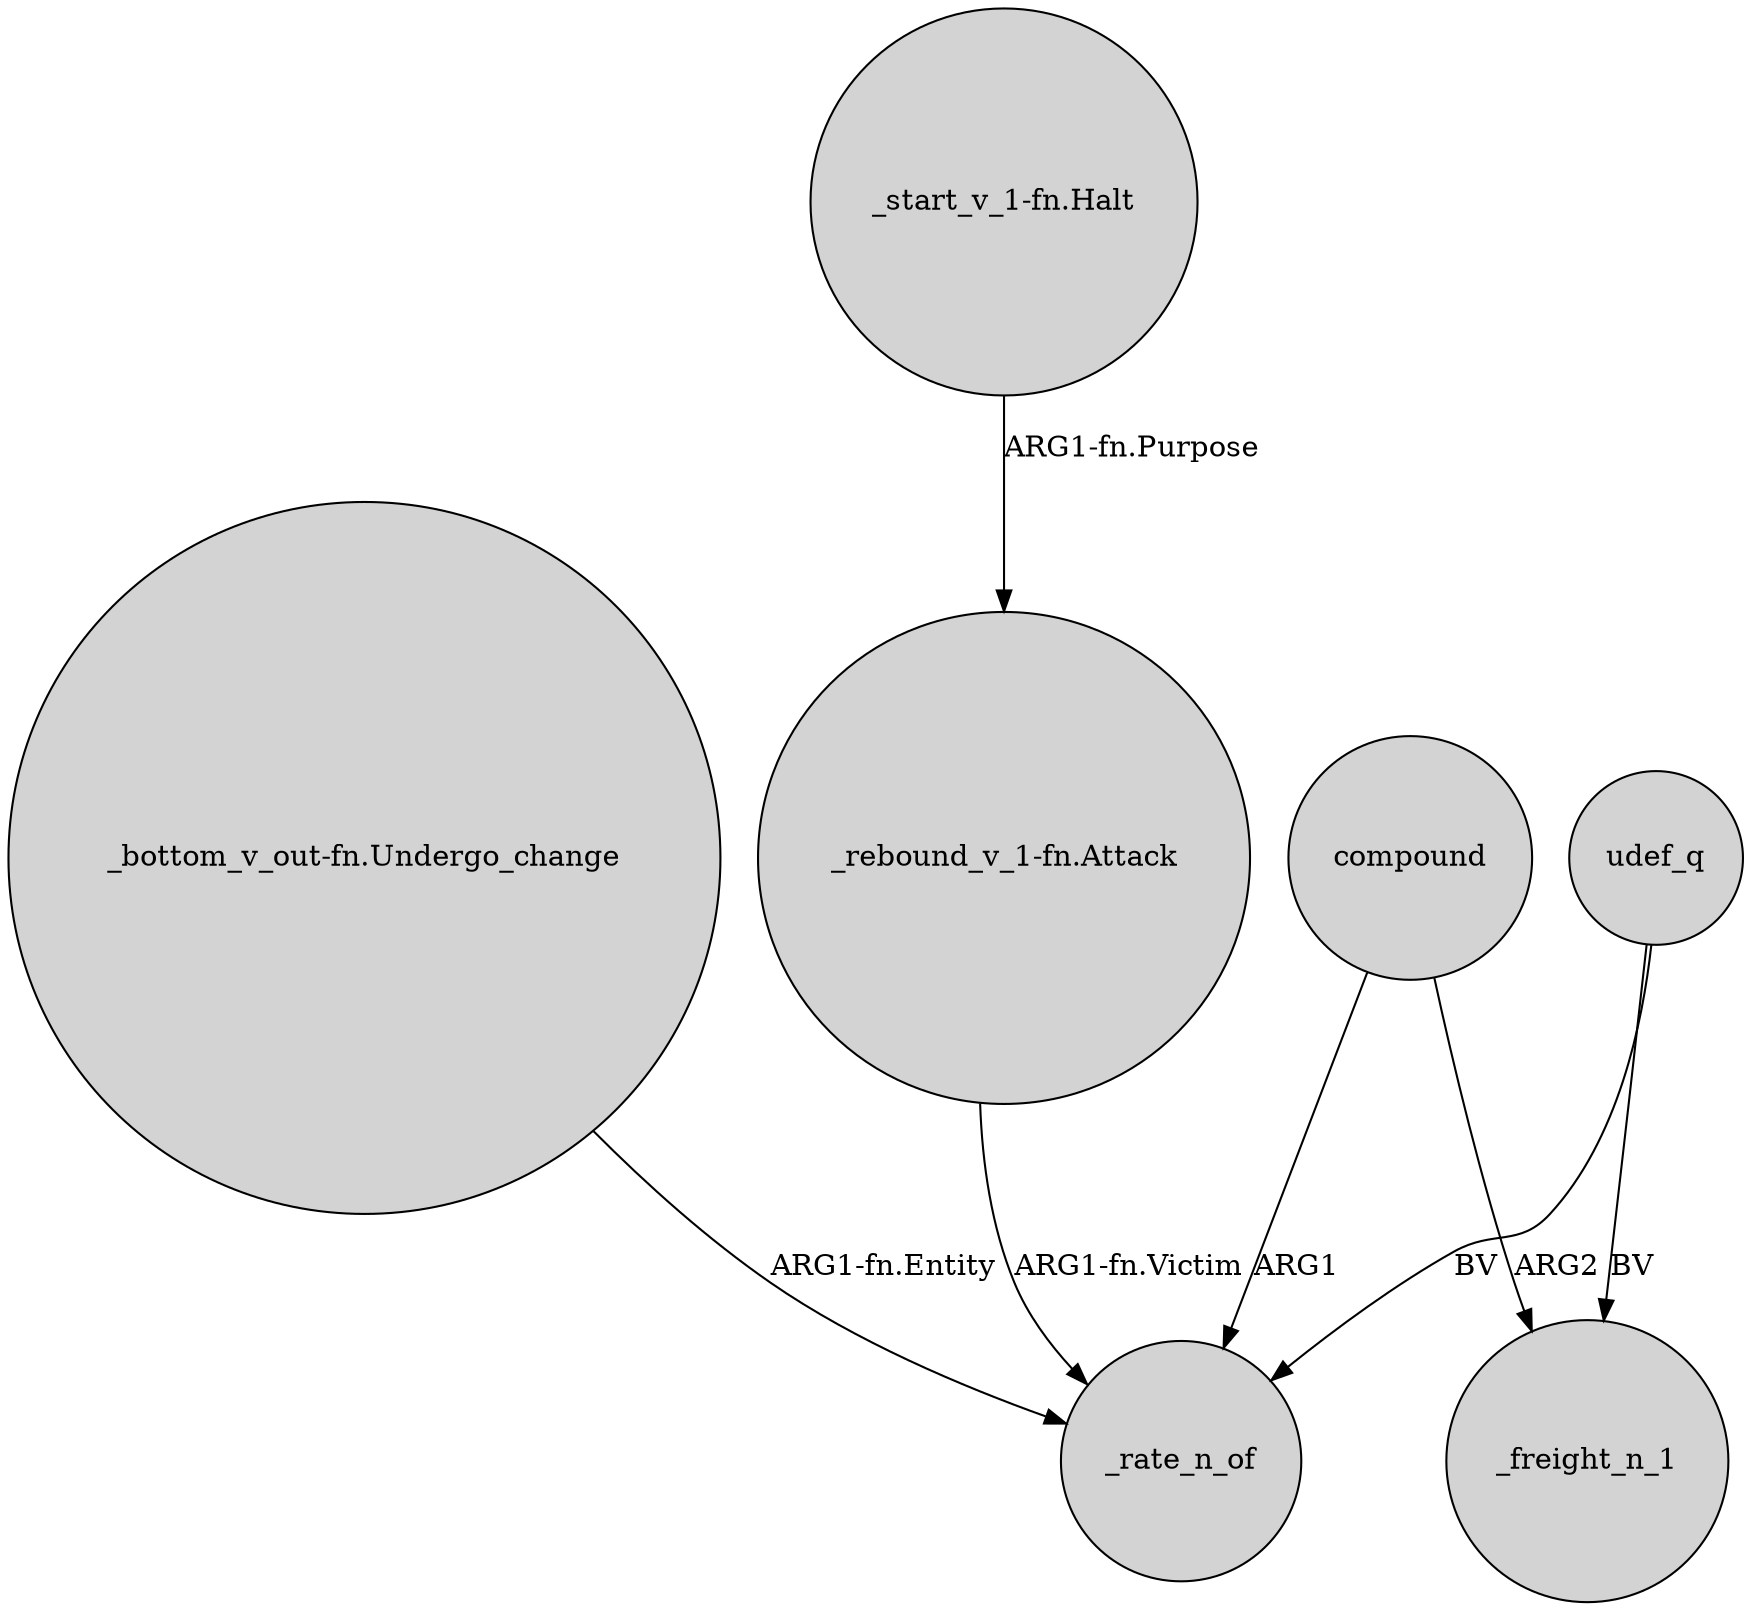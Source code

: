 digraph {
	node [shape=circle style=filled]
	"_bottom_v_out-fn.Undergo_change" -> _rate_n_of [label="ARG1-fn.Entity"]
	udef_q -> _freight_n_1 [label=BV]
	compound -> _rate_n_of [label=ARG1]
	udef_q -> _rate_n_of [label=BV]
	compound -> _freight_n_1 [label=ARG2]
	"_rebound_v_1-fn.Attack" -> _rate_n_of [label="ARG1-fn.Victim"]
	"_start_v_1-fn.Halt" -> "_rebound_v_1-fn.Attack" [label="ARG1-fn.Purpose"]
}
